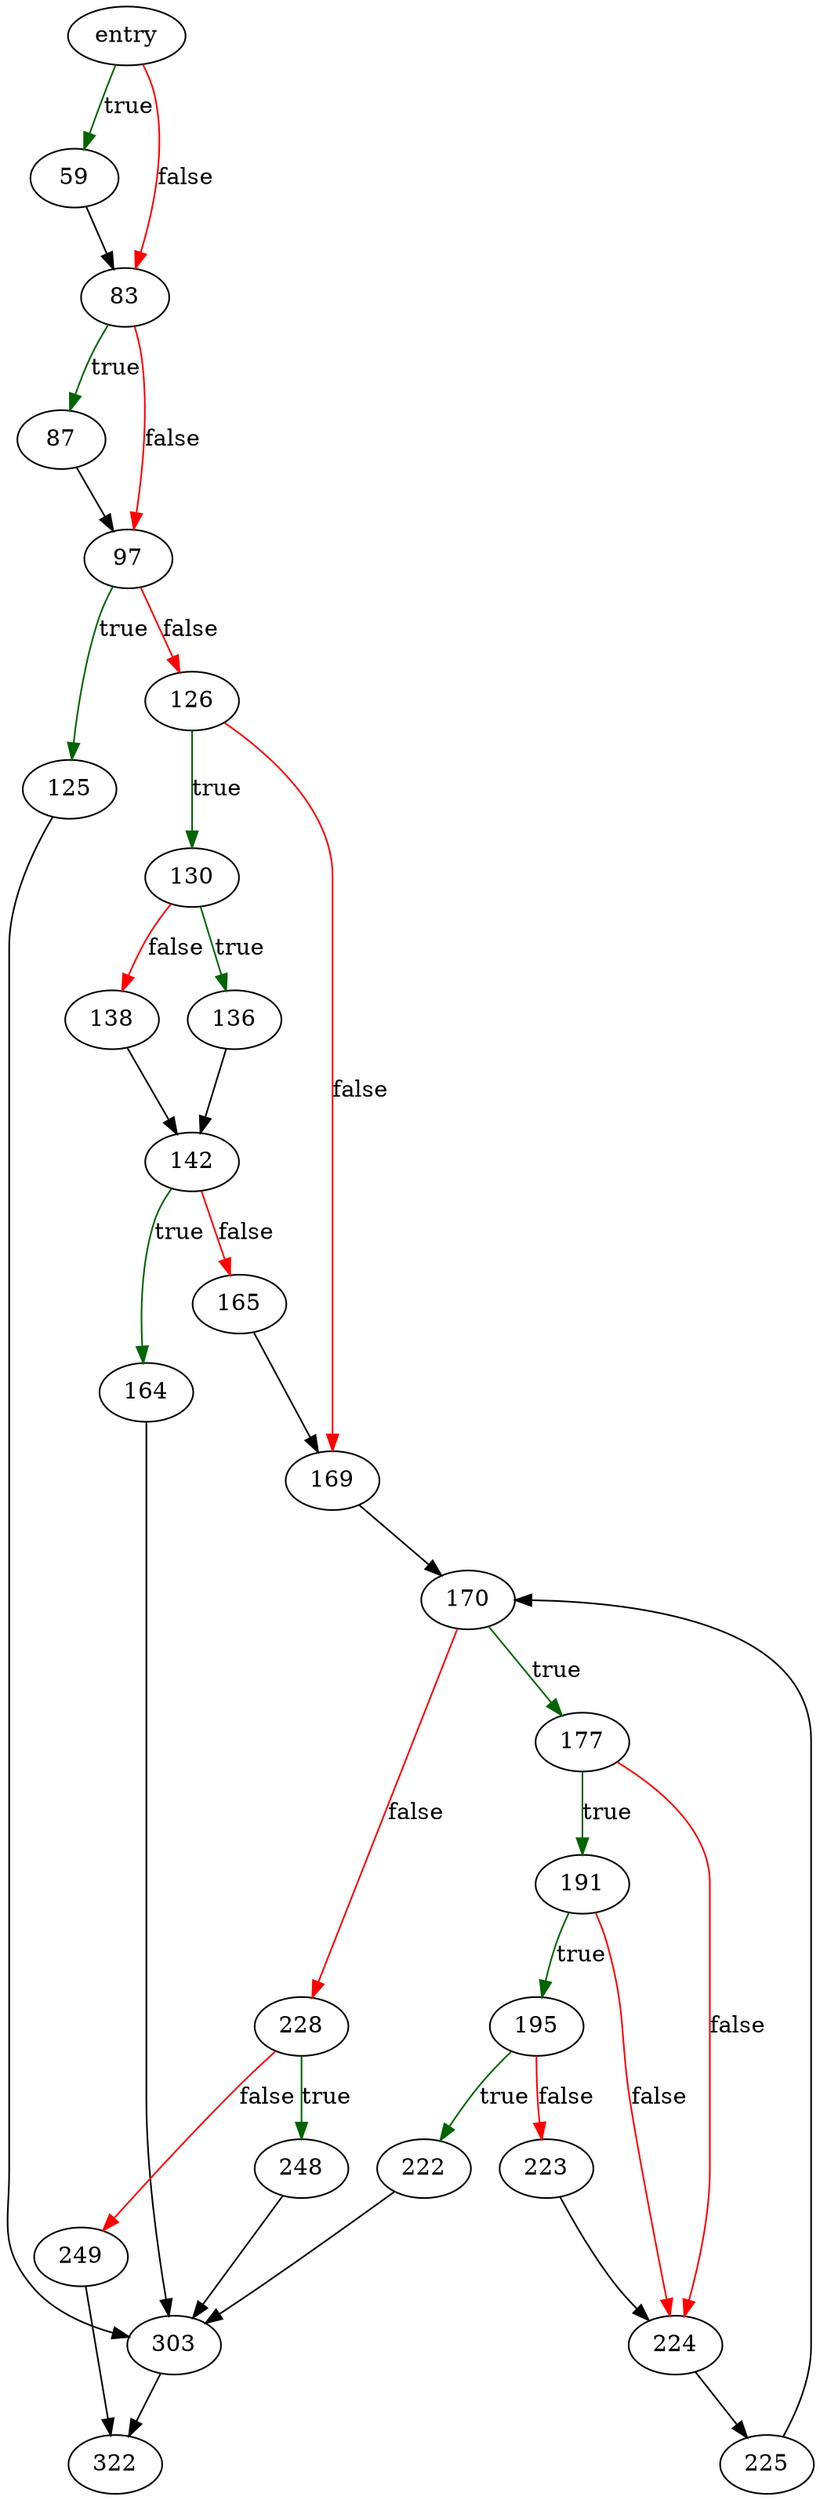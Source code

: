 digraph "editPage" {
	// Node definitions.
	5 [label=entry];
	59;
	83;
	87;
	97;
	125;
	126;
	130;
	136;
	138;
	142;
	164;
	165;
	169;
	170;
	177;
	191;
	195;
	222;
	223;
	224;
	225;
	228;
	248;
	249;
	303;
	322;

	// Edge definitions.
	5 -> 59 [
		color=darkgreen
		label=true
	];
	5 -> 83 [
		color=red
		label=false
	];
	59 -> 83;
	83 -> 87 [
		color=darkgreen
		label=true
	];
	83 -> 97 [
		color=red
		label=false
	];
	87 -> 97;
	97 -> 125 [
		color=darkgreen
		label=true
	];
	97 -> 126 [
		color=red
		label=false
	];
	125 -> 303;
	126 -> 130 [
		color=darkgreen
		label=true
	];
	126 -> 169 [
		color=red
		label=false
	];
	130 -> 136 [
		color=darkgreen
		label=true
	];
	130 -> 138 [
		color=red
		label=false
	];
	136 -> 142;
	138 -> 142;
	142 -> 164 [
		color=darkgreen
		label=true
	];
	142 -> 165 [
		color=red
		label=false
	];
	164 -> 303;
	165 -> 169;
	169 -> 170;
	170 -> 177 [
		color=darkgreen
		label=true
	];
	170 -> 228 [
		color=red
		label=false
	];
	177 -> 191 [
		color=darkgreen
		label=true
	];
	177 -> 224 [
		color=red
		label=false
	];
	191 -> 195 [
		color=darkgreen
		label=true
	];
	191 -> 224 [
		color=red
		label=false
	];
	195 -> 222 [
		color=darkgreen
		label=true
	];
	195 -> 223 [
		color=red
		label=false
	];
	222 -> 303;
	223 -> 224;
	224 -> 225;
	225 -> 170;
	228 -> 248 [
		color=darkgreen
		label=true
	];
	228 -> 249 [
		color=red
		label=false
	];
	248 -> 303;
	249 -> 322;
	303 -> 322;
}